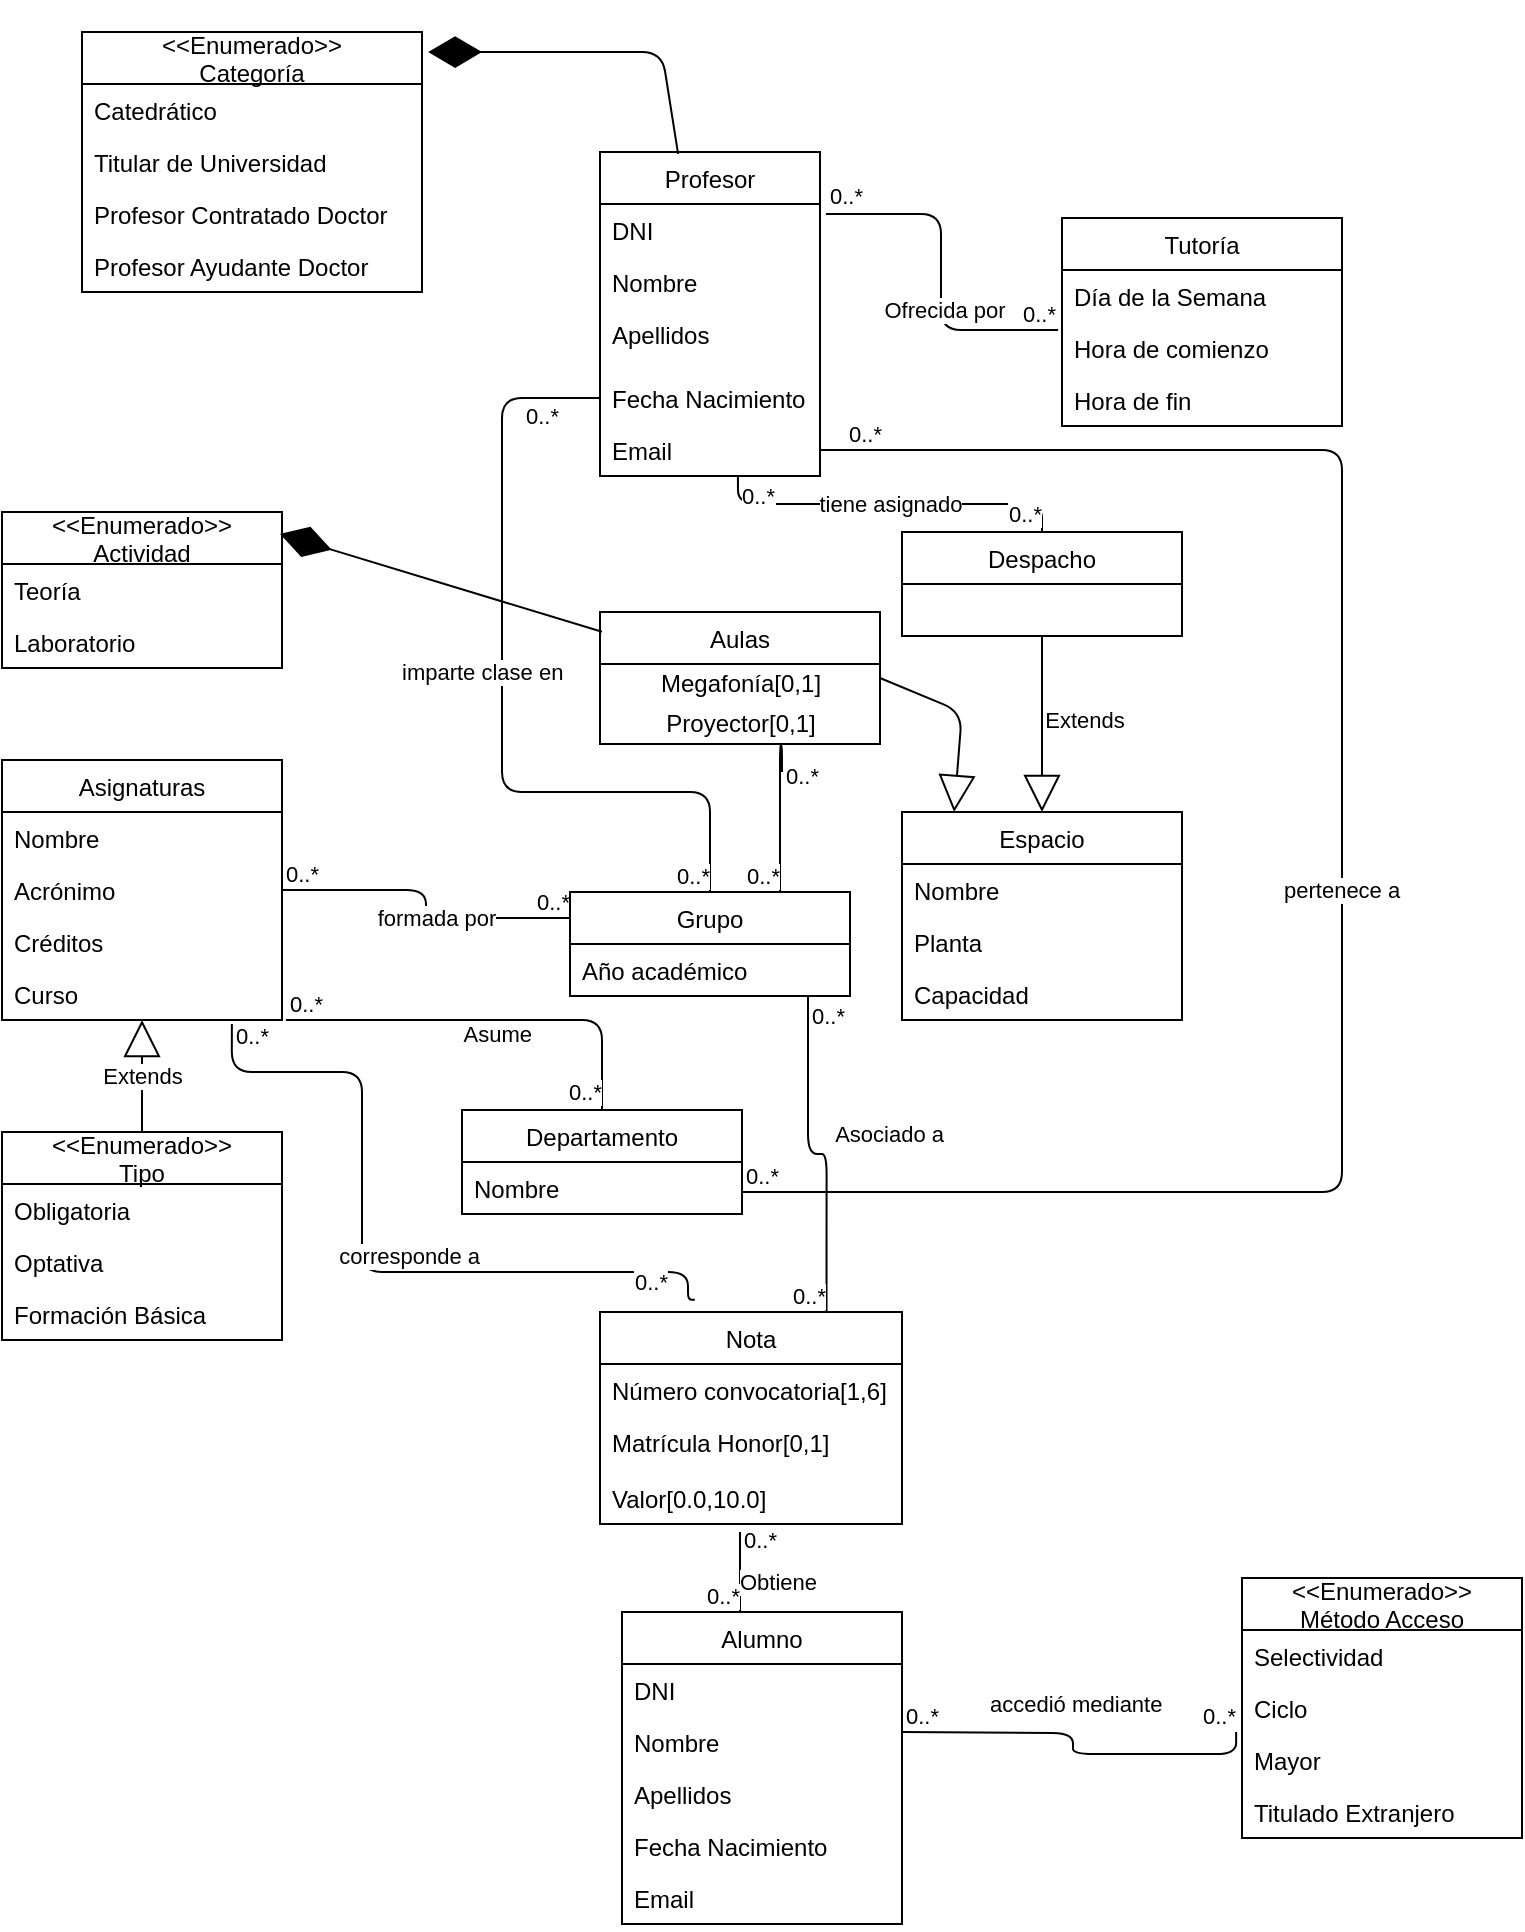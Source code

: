 <mxfile version="13.8.0" type="github">
  <diagram id="QEgc3vgryEYt_oSjoKBz" name="Page-1">
    <mxGraphModel dx="700" dy="784" grid="1" gridSize="10" guides="1" tooltips="1" connect="1" arrows="1" fold="1" page="1" pageScale="1" pageWidth="827" pageHeight="1169" math="0" shadow="0">
      <root>
        <mxCell id="0" />
        <mxCell id="1" parent="0" />
        <mxCell id="kQikg4JIYIptDzOeMj-X-1" value="Profesor" style="swimlane;fontStyle=0;childLayout=stackLayout;horizontal=1;startSize=26;fillColor=none;horizontalStack=0;resizeParent=1;resizeParentMax=0;resizeLast=0;collapsible=1;marginBottom=0;" vertex="1" parent="1">
          <mxGeometry x="359" y="80" width="110" height="162" as="geometry">
            <mxRectangle x="359" y="80" width="80" height="26" as="alternateBounds" />
          </mxGeometry>
        </mxCell>
        <mxCell id="kQikg4JIYIptDzOeMj-X-2" value="DNI" style="text;strokeColor=none;fillColor=none;align=left;verticalAlign=top;spacingLeft=4;spacingRight=4;overflow=hidden;rotatable=0;points=[[0,0.5],[1,0.5]];portConstraint=eastwest;" vertex="1" parent="kQikg4JIYIptDzOeMj-X-1">
          <mxGeometry y="26" width="110" height="26" as="geometry" />
        </mxCell>
        <mxCell id="kQikg4JIYIptDzOeMj-X-3" value="Nombre" style="text;strokeColor=none;fillColor=none;align=left;verticalAlign=top;spacingLeft=4;spacingRight=4;overflow=hidden;rotatable=0;points=[[0,0.5],[1,0.5]];portConstraint=eastwest;" vertex="1" parent="kQikg4JIYIptDzOeMj-X-1">
          <mxGeometry y="52" width="110" height="26" as="geometry" />
        </mxCell>
        <mxCell id="kQikg4JIYIptDzOeMj-X-4" value="Apellidos&#xa;" style="text;strokeColor=none;fillColor=none;align=left;verticalAlign=top;spacingLeft=4;spacingRight=4;overflow=hidden;rotatable=0;points=[[0,0.5],[1,0.5]];portConstraint=eastwest;" vertex="1" parent="kQikg4JIYIptDzOeMj-X-1">
          <mxGeometry y="78" width="110" height="32" as="geometry" />
        </mxCell>
        <mxCell id="kQikg4JIYIptDzOeMj-X-12" value="Fecha Nacimiento" style="text;strokeColor=none;fillColor=none;align=left;verticalAlign=top;spacingLeft=4;spacingRight=4;overflow=hidden;rotatable=0;points=[[0,0.5],[1,0.5]];portConstraint=eastwest;" vertex="1" parent="kQikg4JIYIptDzOeMj-X-1">
          <mxGeometry y="110" width="110" height="26" as="geometry" />
        </mxCell>
        <mxCell id="kQikg4JIYIptDzOeMj-X-13" value="Email&#xa;" style="text;strokeColor=none;fillColor=none;align=left;verticalAlign=top;spacingLeft=4;spacingRight=4;overflow=hidden;rotatable=0;points=[[0,0.5],[1,0.5]];portConstraint=eastwest;" vertex="1" parent="kQikg4JIYIptDzOeMj-X-1">
          <mxGeometry y="136" width="110" height="26" as="geometry" />
        </mxCell>
        <mxCell id="kQikg4JIYIptDzOeMj-X-7" value="Tutoría" style="swimlane;fontStyle=0;childLayout=stackLayout;horizontal=1;startSize=26;fillColor=none;horizontalStack=0;resizeParent=1;resizeParentMax=0;resizeLast=0;collapsible=1;marginBottom=0;" vertex="1" parent="1">
          <mxGeometry x="590" y="113" width="140" height="104" as="geometry">
            <mxRectangle x="590" y="113" width="70" height="26" as="alternateBounds" />
          </mxGeometry>
        </mxCell>
        <mxCell id="kQikg4JIYIptDzOeMj-X-8" value="Día de la Semana" style="text;strokeColor=none;fillColor=none;align=left;verticalAlign=top;spacingLeft=4;spacingRight=4;overflow=hidden;rotatable=0;points=[[0,0.5],[1,0.5]];portConstraint=eastwest;" vertex="1" parent="kQikg4JIYIptDzOeMj-X-7">
          <mxGeometry y="26" width="140" height="26" as="geometry" />
        </mxCell>
        <mxCell id="kQikg4JIYIptDzOeMj-X-9" value="Hora de comienzo" style="text;strokeColor=none;fillColor=none;align=left;verticalAlign=top;spacingLeft=4;spacingRight=4;overflow=hidden;rotatable=0;points=[[0,0.5],[1,0.5]];portConstraint=eastwest;" vertex="1" parent="kQikg4JIYIptDzOeMj-X-7">
          <mxGeometry y="52" width="140" height="26" as="geometry" />
        </mxCell>
        <mxCell id="kQikg4JIYIptDzOeMj-X-10" value="Hora de fin" style="text;strokeColor=none;fillColor=none;align=left;verticalAlign=top;spacingLeft=4;spacingRight=4;overflow=hidden;rotatable=0;points=[[0,0.5],[1,0.5]];portConstraint=eastwest;" vertex="1" parent="kQikg4JIYIptDzOeMj-X-7">
          <mxGeometry y="78" width="140" height="26" as="geometry" />
        </mxCell>
        <mxCell id="kQikg4JIYIptDzOeMj-X-29" value="" style="endArrow=none;html=1;edgeStyle=orthogonalEdgeStyle;exitX=1.027;exitY=0.192;exitDx=0;exitDy=0;exitPerimeter=0;entryX=-0.014;entryY=0.154;entryDx=0;entryDy=0;entryPerimeter=0;" edge="1" parent="1" source="kQikg4JIYIptDzOeMj-X-2" target="kQikg4JIYIptDzOeMj-X-9">
          <mxGeometry relative="1" as="geometry">
            <mxPoint x="370" y="300" as="sourcePoint" />
            <mxPoint x="530" y="300" as="targetPoint" />
          </mxGeometry>
        </mxCell>
        <mxCell id="kQikg4JIYIptDzOeMj-X-30" value="0..*&lt;br&gt;" style="edgeLabel;resizable=0;html=1;align=left;verticalAlign=bottom;" connectable="0" vertex="1" parent="kQikg4JIYIptDzOeMj-X-29">
          <mxGeometry x="-1" relative="1" as="geometry" />
        </mxCell>
        <mxCell id="kQikg4JIYIptDzOeMj-X-31" value="0..*" style="edgeLabel;resizable=0;html=1;align=right;verticalAlign=bottom;" connectable="0" vertex="1" parent="kQikg4JIYIptDzOeMj-X-29">
          <mxGeometry x="1" relative="1" as="geometry" />
        </mxCell>
        <mxCell id="kQikg4JIYIptDzOeMj-X-32" value="Ofrecida por&lt;br&gt;" style="edgeLabel;html=1;align=center;verticalAlign=middle;resizable=0;points=[];" vertex="1" connectable="0" parent="kQikg4JIYIptDzOeMj-X-29">
          <mxGeometry x="0.212" y="1" relative="1" as="geometry">
            <mxPoint as="offset" />
          </mxGeometry>
        </mxCell>
        <mxCell id="kQikg4JIYIptDzOeMj-X-42" value="Extends" style="endArrow=block;endSize=16;endFill=0;html=1;exitX=0.5;exitY=1;exitDx=0;exitDy=0;entryX=0.5;entryY=0;entryDx=0;entryDy=0;" edge="1" parent="1" source="kQikg4JIYIptDzOeMj-X-38" target="kQikg4JIYIptDzOeMj-X-33">
          <mxGeometry x="0.167" y="23" width="160" relative="1" as="geometry">
            <mxPoint x="340" y="280" as="sourcePoint" />
            <mxPoint x="429" y="430" as="targetPoint" />
            <Array as="points">
              <mxPoint x="580" y="360" />
            </Array>
            <mxPoint x="-2" y="-10" as="offset" />
          </mxGeometry>
        </mxCell>
        <mxCell id="kQikg4JIYIptDzOeMj-X-59" value="&lt;span style=&quot;font-family: &amp;#34;helvetica&amp;#34; ; text-align: left&quot;&gt;tiene asignado&lt;br&gt;&lt;/span&gt;" style="endArrow=none;html=1;edgeStyle=orthogonalEdgeStyle;entryX=0.5;entryY=0;entryDx=0;entryDy=0;exitX=0.627;exitY=1;exitDx=0;exitDy=0;exitPerimeter=0;" edge="1" parent="1" source="kQikg4JIYIptDzOeMj-X-13" target="kQikg4JIYIptDzOeMj-X-38">
          <mxGeometry relative="1" as="geometry">
            <mxPoint x="340" y="280" as="sourcePoint" />
            <mxPoint x="500" y="280" as="targetPoint" />
          </mxGeometry>
        </mxCell>
        <mxCell id="kQikg4JIYIptDzOeMj-X-60" value="0..*" style="edgeLabel;resizable=0;html=1;align=left;verticalAlign=bottom;" connectable="0" vertex="1" parent="kQikg4JIYIptDzOeMj-X-59">
          <mxGeometry x="-1" relative="1" as="geometry">
            <mxPoint y="18" as="offset" />
          </mxGeometry>
        </mxCell>
        <mxCell id="kQikg4JIYIptDzOeMj-X-61" value="0..*" style="edgeLabel;resizable=0;html=1;align=right;verticalAlign=bottom;" connectable="0" vertex="1" parent="kQikg4JIYIptDzOeMj-X-59">
          <mxGeometry x="1" relative="1" as="geometry" />
        </mxCell>
        <mxCell id="kQikg4JIYIptDzOeMj-X-93" value="Extends" style="endArrow=block;endSize=16;endFill=0;html=1;entryX=0.5;entryY=1;entryDx=0;entryDy=0;entryPerimeter=0;exitX=0.5;exitY=0;exitDx=0;exitDy=0;" edge="1" parent="1" source="kQikg4JIYIptDzOeMj-X-83" target="kQikg4JIYIptDzOeMj-X-80">
          <mxGeometry width="160" relative="1" as="geometry">
            <mxPoint x="129.5" y="564" as="sourcePoint" />
            <mxPoint x="129.5" y="514" as="targetPoint" />
          </mxGeometry>
        </mxCell>
        <mxCell id="kQikg4JIYIptDzOeMj-X-99" value="" style="endArrow=block;endSize=16;endFill=0;html=1;exitX=1;exitY=0.5;exitDx=0;exitDy=0;entryX=0.186;entryY=0;entryDx=0;entryDy=0;entryPerimeter=0;" edge="1" parent="1" source="kQikg4JIYIptDzOeMj-X-51" target="kQikg4JIYIptDzOeMj-X-33">
          <mxGeometry x="0.212" y="-31" width="160" relative="1" as="geometry">
            <mxPoint x="240" y="400" as="sourcePoint" />
            <mxPoint x="290" y="400.5" as="targetPoint" />
            <Array as="points">
              <mxPoint x="540" y="360" />
            </Array>
            <mxPoint as="offset" />
          </mxGeometry>
        </mxCell>
        <mxCell id="kQikg4JIYIptDzOeMj-X-65" value="&lt;&lt;Enumerado&gt;&gt;&#xa;Actividad" style="swimlane;fontStyle=0;childLayout=stackLayout;horizontal=1;startSize=26;fillColor=none;horizontalStack=0;resizeParent=1;resizeParentMax=0;resizeLast=0;collapsible=1;marginBottom=0;" vertex="1" parent="1">
          <mxGeometry x="60" y="260" width="140" height="78" as="geometry" />
        </mxCell>
        <mxCell id="kQikg4JIYIptDzOeMj-X-66" value="Teoría" style="text;strokeColor=none;fillColor=none;align=left;verticalAlign=top;spacingLeft=4;spacingRight=4;overflow=hidden;rotatable=0;points=[[0,0.5],[1,0.5]];portConstraint=eastwest;" vertex="1" parent="kQikg4JIYIptDzOeMj-X-65">
          <mxGeometry y="26" width="140" height="26" as="geometry" />
        </mxCell>
        <mxCell id="kQikg4JIYIptDzOeMj-X-67" value="Laboratorio" style="text;strokeColor=none;fillColor=none;align=left;verticalAlign=top;spacingLeft=4;spacingRight=4;overflow=hidden;rotatable=0;points=[[0,0.5],[1,0.5]];portConstraint=eastwest;" vertex="1" parent="kQikg4JIYIptDzOeMj-X-65">
          <mxGeometry y="52" width="140" height="26" as="geometry" />
        </mxCell>
        <mxCell id="kQikg4JIYIptDzOeMj-X-100" value="" style="endArrow=diamondThin;endFill=1;endSize=24;html=1;entryX=0.993;entryY=0.141;entryDx=0;entryDy=0;entryPerimeter=0;exitX=0.007;exitY=0.15;exitDx=0;exitDy=0;exitPerimeter=0;" edge="1" parent="1" source="kQikg4JIYIptDzOeMj-X-51" target="kQikg4JIYIptDzOeMj-X-65">
          <mxGeometry width="160" relative="1" as="geometry">
            <mxPoint x="260.5" y="310" as="sourcePoint" />
            <mxPoint x="200" y="310" as="targetPoint" />
          </mxGeometry>
        </mxCell>
        <mxCell id="kQikg4JIYIptDzOeMj-X-38" value="Despacho" style="swimlane;fontStyle=0;childLayout=stackLayout;horizontal=1;startSize=26;fillColor=none;horizontalStack=0;resizeParent=1;resizeParentMax=0;resizeLast=0;collapsible=1;marginBottom=0;" vertex="1" parent="1">
          <mxGeometry x="510" y="270" width="140" height="52" as="geometry" />
        </mxCell>
        <mxCell id="kQikg4JIYIptDzOeMj-X-33" value="Espacio" style="swimlane;fontStyle=0;childLayout=stackLayout;horizontal=1;startSize=26;fillColor=none;horizontalStack=0;resizeParent=1;resizeParentMax=0;resizeLast=0;collapsible=1;marginBottom=0;" vertex="1" parent="1">
          <mxGeometry x="510" y="410" width="140" height="104" as="geometry">
            <mxRectangle x="359" y="440" width="80" height="26" as="alternateBounds" />
          </mxGeometry>
        </mxCell>
        <mxCell id="kQikg4JIYIptDzOeMj-X-35" value="Nombre" style="text;strokeColor=none;fillColor=none;align=left;verticalAlign=top;spacingLeft=4;spacingRight=4;overflow=hidden;rotatable=0;points=[[0,0.5],[1,0.5]];portConstraint=eastwest;" vertex="1" parent="kQikg4JIYIptDzOeMj-X-33">
          <mxGeometry y="26" width="140" height="26" as="geometry" />
        </mxCell>
        <mxCell id="kQikg4JIYIptDzOeMj-X-34" value="Planta" style="text;strokeColor=none;fillColor=none;align=left;verticalAlign=top;spacingLeft=4;spacingRight=4;overflow=hidden;rotatable=0;points=[[0,0.5],[1,0.5]];portConstraint=eastwest;" vertex="1" parent="kQikg4JIYIptDzOeMj-X-33">
          <mxGeometry y="52" width="140" height="26" as="geometry" />
        </mxCell>
        <mxCell id="kQikg4JIYIptDzOeMj-X-36" value="Capacidad&#xa;" style="text;strokeColor=none;fillColor=none;align=left;verticalAlign=top;spacingLeft=4;spacingRight=4;overflow=hidden;rotatable=0;points=[[0,0.5],[1,0.5]];portConstraint=eastwest;" vertex="1" parent="kQikg4JIYIptDzOeMj-X-33">
          <mxGeometry y="78" width="140" height="26" as="geometry" />
        </mxCell>
        <mxCell id="kQikg4JIYIptDzOeMj-X-51" value="Aulas" style="swimlane;fontStyle=0;childLayout=stackLayout;horizontal=1;startSize=26;fillColor=none;horizontalStack=0;resizeParent=1;resizeParentMax=0;resizeLast=0;collapsible=1;marginBottom=0;" vertex="1" parent="1">
          <mxGeometry x="359" y="310" width="140" height="66" as="geometry" />
        </mxCell>
        <mxCell id="kQikg4JIYIptDzOeMj-X-103" value="Megafonía[0,1]" style="text;html=1;align=center;verticalAlign=middle;resizable=0;points=[];autosize=1;" vertex="1" parent="kQikg4JIYIptDzOeMj-X-51">
          <mxGeometry y="26" width="140" height="20" as="geometry" />
        </mxCell>
        <mxCell id="kQikg4JIYIptDzOeMj-X-104" value="Proyector[0,1]" style="text;html=1;align=center;verticalAlign=middle;resizable=0;points=[];autosize=1;" vertex="1" parent="kQikg4JIYIptDzOeMj-X-51">
          <mxGeometry y="46" width="140" height="20" as="geometry" />
        </mxCell>
        <mxCell id="kQikg4JIYIptDzOeMj-X-76" value="Asignaturas" style="swimlane;fontStyle=0;childLayout=stackLayout;horizontal=1;startSize=26;fillColor=none;horizontalStack=0;resizeParent=1;resizeParentMax=0;resizeLast=0;collapsible=1;marginBottom=0;" vertex="1" parent="1">
          <mxGeometry x="60" y="384" width="140" height="130" as="geometry" />
        </mxCell>
        <mxCell id="kQikg4JIYIptDzOeMj-X-77" value="Nombre&#xa;" style="text;strokeColor=none;fillColor=none;align=left;verticalAlign=top;spacingLeft=4;spacingRight=4;overflow=hidden;rotatable=0;points=[[0,0.5],[1,0.5]];portConstraint=eastwest;" vertex="1" parent="kQikg4JIYIptDzOeMj-X-76">
          <mxGeometry y="26" width="140" height="26" as="geometry" />
        </mxCell>
        <mxCell id="kQikg4JIYIptDzOeMj-X-78" value="Acrónimo" style="text;strokeColor=none;fillColor=none;align=left;verticalAlign=top;spacingLeft=4;spacingRight=4;overflow=hidden;rotatable=0;points=[[0,0.5],[1,0.5]];portConstraint=eastwest;" vertex="1" parent="kQikg4JIYIptDzOeMj-X-76">
          <mxGeometry y="52" width="140" height="26" as="geometry" />
        </mxCell>
        <mxCell id="kQikg4JIYIptDzOeMj-X-79" value="Créditos" style="text;strokeColor=none;fillColor=none;align=left;verticalAlign=top;spacingLeft=4;spacingRight=4;overflow=hidden;rotatable=0;points=[[0,0.5],[1,0.5]];portConstraint=eastwest;" vertex="1" parent="kQikg4JIYIptDzOeMj-X-76">
          <mxGeometry y="78" width="140" height="26" as="geometry" />
        </mxCell>
        <mxCell id="kQikg4JIYIptDzOeMj-X-80" value="Curso" style="text;strokeColor=none;fillColor=none;align=left;verticalAlign=top;spacingLeft=4;spacingRight=4;overflow=hidden;rotatable=0;points=[[0,0.5],[1,0.5]];portConstraint=eastwest;" vertex="1" parent="kQikg4JIYIptDzOeMj-X-76">
          <mxGeometry y="104" width="140" height="26" as="geometry" />
        </mxCell>
        <mxCell id="kQikg4JIYIptDzOeMj-X-83" value="&lt;&lt;Enumerado&gt;&gt;&#xa;Tipo" style="swimlane;fontStyle=0;childLayout=stackLayout;horizontal=1;startSize=26;fillColor=none;horizontalStack=0;resizeParent=1;resizeParentMax=0;resizeLast=0;collapsible=1;marginBottom=0;" vertex="1" parent="1">
          <mxGeometry x="60" y="570" width="140" height="104" as="geometry" />
        </mxCell>
        <mxCell id="kQikg4JIYIptDzOeMj-X-84" value="Obligatoria" style="text;strokeColor=none;fillColor=none;align=left;verticalAlign=top;spacingLeft=4;spacingRight=4;overflow=hidden;rotatable=0;points=[[0,0.5],[1,0.5]];portConstraint=eastwest;" vertex="1" parent="kQikg4JIYIptDzOeMj-X-83">
          <mxGeometry y="26" width="140" height="26" as="geometry" />
        </mxCell>
        <mxCell id="kQikg4JIYIptDzOeMj-X-85" value="Optativa" style="text;strokeColor=none;fillColor=none;align=left;verticalAlign=top;spacingLeft=4;spacingRight=4;overflow=hidden;rotatable=0;points=[[0,0.5],[1,0.5]];portConstraint=eastwest;" vertex="1" parent="kQikg4JIYIptDzOeMj-X-83">
          <mxGeometry y="52" width="140" height="26" as="geometry" />
        </mxCell>
        <mxCell id="kQikg4JIYIptDzOeMj-X-86" value="Formación Básica&#xa;" style="text;strokeColor=none;fillColor=none;align=left;verticalAlign=top;spacingLeft=4;spacingRight=4;overflow=hidden;rotatable=0;points=[[0,0.5],[1,0.5]];portConstraint=eastwest;" vertex="1" parent="kQikg4JIYIptDzOeMj-X-83">
          <mxGeometry y="78" width="140" height="26" as="geometry" />
        </mxCell>
        <mxCell id="kQikg4JIYIptDzOeMj-X-106" value="&lt;div style=&quot;text-align: left&quot;&gt;&lt;span style=&quot;font-family: &amp;#34;helvetica&amp;#34;&quot;&gt;formada por&lt;/span&gt;&lt;br&gt;&lt;/div&gt;" style="endArrow=none;html=1;edgeStyle=orthogonalEdgeStyle;entryX=0;entryY=0.25;entryDx=0;entryDy=0;exitX=1;exitY=0.5;exitDx=0;exitDy=0;" edge="1" parent="1" source="kQikg4JIYIptDzOeMj-X-78" target="kQikg4JIYIptDzOeMj-X-94">
          <mxGeometry x="0.143" relative="1" as="geometry">
            <mxPoint x="200" y="462" as="sourcePoint" />
            <mxPoint x="340" y="461.5" as="targetPoint" />
            <Array as="points" />
            <mxPoint as="offset" />
          </mxGeometry>
        </mxCell>
        <mxCell id="kQikg4JIYIptDzOeMj-X-107" value="0..*" style="edgeLabel;resizable=0;html=1;align=left;verticalAlign=bottom;" connectable="0" vertex="1" parent="kQikg4JIYIptDzOeMj-X-106">
          <mxGeometry x="-1" relative="1" as="geometry" />
        </mxCell>
        <mxCell id="kQikg4JIYIptDzOeMj-X-108" value="0..*" style="edgeLabel;resizable=0;html=1;align=right;verticalAlign=bottom;" connectable="0" vertex="1" parent="kQikg4JIYIptDzOeMj-X-106">
          <mxGeometry x="1" relative="1" as="geometry" />
        </mxCell>
        <mxCell id="kQikg4JIYIptDzOeMj-X-110" value="" style="endArrow=none;html=1;edgeStyle=orthogonalEdgeStyle;exitX=0;exitY=0.5;exitDx=0;exitDy=0;entryX=0.5;entryY=0;entryDx=0;entryDy=0;" edge="1" parent="1" source="kQikg4JIYIptDzOeMj-X-12" target="kQikg4JIYIptDzOeMj-X-94">
          <mxGeometry relative="1" as="geometry">
            <mxPoint x="310" y="230" as="sourcePoint" />
            <mxPoint x="430" y="400" as="targetPoint" />
            <Array as="points">
              <mxPoint x="310" y="203" />
              <mxPoint x="310" y="400" />
              <mxPoint x="414" y="400" />
            </Array>
          </mxGeometry>
        </mxCell>
        <mxCell id="kQikg4JIYIptDzOeMj-X-111" value="0..*" style="edgeLabel;resizable=0;html=1;align=left;verticalAlign=bottom;" connectable="0" vertex="1" parent="kQikg4JIYIptDzOeMj-X-110">
          <mxGeometry x="-1" relative="1" as="geometry">
            <mxPoint x="-39" y="17" as="offset" />
          </mxGeometry>
        </mxCell>
        <mxCell id="kQikg4JIYIptDzOeMj-X-112" value="0..*" style="edgeLabel;resizable=0;html=1;align=right;verticalAlign=bottom;" connectable="0" vertex="1" parent="kQikg4JIYIptDzOeMj-X-110">
          <mxGeometry x="1" relative="1" as="geometry" />
        </mxCell>
        <mxCell id="kQikg4JIYIptDzOeMj-X-114" value="imparte clase en" style="edgeLabel;resizable=0;html=1;align=left;verticalAlign=bottom;" connectable="0" vertex="1" parent="1">
          <mxGeometry x="290" y="343" as="geometry">
            <mxPoint x="-32" y="5" as="offset" />
          </mxGeometry>
        </mxCell>
        <mxCell id="kQikg4JIYIptDzOeMj-X-19" value="&lt;&lt;Enumerado&gt;&gt;&#xa;Categoría" style="swimlane;fontStyle=0;childLayout=stackLayout;horizontal=1;startSize=26;fillColor=none;horizontalStack=0;resizeParent=1;resizeParentMax=0;resizeLast=0;collapsible=1;marginBottom=0;" vertex="1" parent="1">
          <mxGeometry x="100" y="20" width="170" height="130" as="geometry" />
        </mxCell>
        <mxCell id="kQikg4JIYIptDzOeMj-X-20" value="Catedrático" style="text;strokeColor=none;fillColor=none;align=left;verticalAlign=top;spacingLeft=4;spacingRight=4;overflow=hidden;rotatable=0;points=[[0,0.5],[1,0.5]];portConstraint=eastwest;" vertex="1" parent="kQikg4JIYIptDzOeMj-X-19">
          <mxGeometry y="26" width="170" height="26" as="geometry" />
        </mxCell>
        <mxCell id="kQikg4JIYIptDzOeMj-X-21" value="Titular de Universidad&#xa;" style="text;strokeColor=none;fillColor=none;align=left;verticalAlign=top;spacingLeft=4;spacingRight=4;overflow=hidden;rotatable=0;points=[[0,0.5],[1,0.5]];portConstraint=eastwest;" vertex="1" parent="kQikg4JIYIptDzOeMj-X-19">
          <mxGeometry y="52" width="170" height="26" as="geometry" />
        </mxCell>
        <mxCell id="kQikg4JIYIptDzOeMj-X-22" value="Profesor Contratado Doctor" style="text;strokeColor=none;fillColor=none;align=left;verticalAlign=top;spacingLeft=4;spacingRight=4;overflow=hidden;rotatable=0;points=[[0,0.5],[1,0.5]];portConstraint=eastwest;" vertex="1" parent="kQikg4JIYIptDzOeMj-X-19">
          <mxGeometry y="78" width="170" height="26" as="geometry" />
        </mxCell>
        <mxCell id="kQikg4JIYIptDzOeMj-X-23" value="Profesor Ayudante Doctor" style="text;strokeColor=none;fillColor=none;align=left;verticalAlign=top;spacingLeft=4;spacingRight=4;overflow=hidden;rotatable=0;points=[[0,0.5],[1,0.5]];portConstraint=eastwest;" vertex="1" parent="kQikg4JIYIptDzOeMj-X-19">
          <mxGeometry y="104" width="170" height="26" as="geometry" />
        </mxCell>
        <mxCell id="kQikg4JIYIptDzOeMj-X-115" value="" style="endArrow=diamondThin;endFill=1;endSize=24;html=1;entryX=1.018;entryY=0.077;entryDx=0;entryDy=0;entryPerimeter=0;exitX=0.355;exitY=0.006;exitDx=0;exitDy=0;exitPerimeter=0;" edge="1" parent="1" source="kQikg4JIYIptDzOeMj-X-1" target="kQikg4JIYIptDzOeMj-X-19">
          <mxGeometry width="160" relative="1" as="geometry">
            <mxPoint x="460" y="30" as="sourcePoint" />
            <mxPoint x="650" y="30" as="targetPoint" />
            <Array as="points">
              <mxPoint x="390" y="30" />
            </Array>
          </mxGeometry>
        </mxCell>
        <mxCell id="kQikg4JIYIptDzOeMj-X-116" value="" style="endArrow=none;html=1;edgeStyle=orthogonalEdgeStyle;entryX=0.75;entryY=0;entryDx=0;entryDy=0;" edge="1" parent="1" target="kQikg4JIYIptDzOeMj-X-94">
          <mxGeometry relative="1" as="geometry">
            <mxPoint x="450" y="390" as="sourcePoint" />
            <mxPoint x="450" y="436" as="targetPoint" />
            <Array as="points">
              <mxPoint x="450" y="376" />
            </Array>
          </mxGeometry>
        </mxCell>
        <mxCell id="kQikg4JIYIptDzOeMj-X-117" value="0..*" style="edgeLabel;resizable=0;html=1;align=left;verticalAlign=bottom;" connectable="0" vertex="1" parent="kQikg4JIYIptDzOeMj-X-116">
          <mxGeometry x="-1" relative="1" as="geometry">
            <mxPoint y="10" as="offset" />
          </mxGeometry>
        </mxCell>
        <mxCell id="kQikg4JIYIptDzOeMj-X-118" value="0..*" style="edgeLabel;resizable=0;html=1;align=right;verticalAlign=bottom;" connectable="0" vertex="1" parent="kQikg4JIYIptDzOeMj-X-116">
          <mxGeometry x="1" relative="1" as="geometry" />
        </mxCell>
        <mxCell id="kQikg4JIYIptDzOeMj-X-94" value="Grupo" style="swimlane;fontStyle=0;childLayout=stackLayout;horizontal=1;startSize=26;fillColor=none;horizontalStack=0;resizeParent=1;resizeParentMax=0;resizeLast=0;collapsible=1;marginBottom=0;" vertex="1" parent="1">
          <mxGeometry x="344" y="450" width="140" height="52" as="geometry" />
        </mxCell>
        <mxCell id="kQikg4JIYIptDzOeMj-X-95" value="Año académico" style="text;strokeColor=none;fillColor=none;align=left;verticalAlign=top;spacingLeft=4;spacingRight=4;overflow=hidden;rotatable=0;points=[[0,0.5],[1,0.5]];portConstraint=eastwest;" vertex="1" parent="kQikg4JIYIptDzOeMj-X-94">
          <mxGeometry y="26" width="140" height="26" as="geometry" />
        </mxCell>
        <mxCell id="kQikg4JIYIptDzOeMj-X-119" value="Departamento" style="swimlane;fontStyle=0;childLayout=stackLayout;horizontal=1;startSize=26;fillColor=none;horizontalStack=0;resizeParent=1;resizeParentMax=0;resizeLast=0;collapsible=1;marginBottom=0;" vertex="1" parent="1">
          <mxGeometry x="290" y="559" width="140" height="52" as="geometry" />
        </mxCell>
        <mxCell id="kQikg4JIYIptDzOeMj-X-120" value="Nombre" style="text;strokeColor=none;fillColor=none;align=left;verticalAlign=top;spacingLeft=4;spacingRight=4;overflow=hidden;rotatable=0;points=[[0,0.5],[1,0.5]];portConstraint=eastwest;" vertex="1" parent="kQikg4JIYIptDzOeMj-X-119">
          <mxGeometry y="26" width="140" height="26" as="geometry" />
        </mxCell>
        <mxCell id="kQikg4JIYIptDzOeMj-X-123" value="" style="endArrow=none;html=1;edgeStyle=orthogonalEdgeStyle;entryX=0.5;entryY=0;entryDx=0;entryDy=0;exitX=1.014;exitY=1;exitDx=0;exitDy=0;exitPerimeter=0;" edge="1" parent="1" source="kQikg4JIYIptDzOeMj-X-80" target="kQikg4JIYIptDzOeMj-X-119">
          <mxGeometry relative="1" as="geometry">
            <mxPoint x="220" y="530" as="sourcePoint" />
            <mxPoint x="380" y="530" as="targetPoint" />
            <Array as="points">
              <mxPoint x="360" y="514" />
            </Array>
          </mxGeometry>
        </mxCell>
        <mxCell id="kQikg4JIYIptDzOeMj-X-124" value="0..*" style="edgeLabel;resizable=0;html=1;align=left;verticalAlign=bottom;" connectable="0" vertex="1" parent="kQikg4JIYIptDzOeMj-X-123">
          <mxGeometry x="-1" relative="1" as="geometry" />
        </mxCell>
        <mxCell id="kQikg4JIYIptDzOeMj-X-125" value="0..*" style="edgeLabel;resizable=0;html=1;align=right;verticalAlign=bottom;" connectable="0" vertex="1" parent="kQikg4JIYIptDzOeMj-X-123">
          <mxGeometry x="1" relative="1" as="geometry" />
        </mxCell>
        <mxCell id="kQikg4JIYIptDzOeMj-X-126" value="Asume" style="edgeLabel;resizable=0;html=1;align=right;verticalAlign=bottom;" connectable="0" vertex="1" parent="1">
          <mxGeometry x="290" y="540.0" as="geometry">
            <mxPoint x="35" y="-11" as="offset" />
          </mxGeometry>
        </mxCell>
        <mxCell id="kQikg4JIYIptDzOeMj-X-127" value="" style="endArrow=none;html=1;edgeStyle=orthogonalEdgeStyle;exitX=1;exitY=0.577;exitDx=0;exitDy=0;exitPerimeter=0;entryX=1;entryY=0.5;entryDx=0;entryDy=0;" edge="1" parent="1" source="kQikg4JIYIptDzOeMj-X-120" target="kQikg4JIYIptDzOeMj-X-13">
          <mxGeometry relative="1" as="geometry">
            <mxPoint x="440" y="600" as="sourcePoint" />
            <mxPoint x="730" y="240" as="targetPoint" />
            <Array as="points">
              <mxPoint x="730" y="600" />
              <mxPoint x="730" y="229" />
            </Array>
          </mxGeometry>
        </mxCell>
        <mxCell id="kQikg4JIYIptDzOeMj-X-128" value="0..*" style="edgeLabel;resizable=0;html=1;align=left;verticalAlign=bottom;" connectable="0" vertex="1" parent="kQikg4JIYIptDzOeMj-X-127">
          <mxGeometry x="-1" relative="1" as="geometry" />
        </mxCell>
        <mxCell id="kQikg4JIYIptDzOeMj-X-129" value="0..*" style="edgeLabel;resizable=0;html=1;align=right;verticalAlign=bottom;" connectable="0" vertex="1" parent="kQikg4JIYIptDzOeMj-X-127">
          <mxGeometry x="1" relative="1" as="geometry">
            <mxPoint x="31" as="offset" />
          </mxGeometry>
        </mxCell>
        <mxCell id="kQikg4JIYIptDzOeMj-X-131" value="pertenece a" style="edgeLabel;resizable=0;html=1;align=left;verticalAlign=bottom;" connectable="0" vertex="1" parent="1">
          <mxGeometry x="440" y="610.002" as="geometry">
            <mxPoint x="259" y="-153" as="offset" />
          </mxGeometry>
        </mxCell>
        <mxCell id="kQikg4JIYIptDzOeMj-X-147" value="accedió mediante" style="edgeLabel;resizable=0;html=1;align=left;verticalAlign=bottom;" connectable="0" vertex="1" parent="1">
          <mxGeometry x="220" y="800.002" as="geometry">
            <mxPoint x="332" y="64" as="offset" />
          </mxGeometry>
        </mxCell>
        <mxCell id="kQikg4JIYIptDzOeMj-X-139" value="&lt;&lt;Enumerado&gt;&gt;&#xa;Método Acceso" style="swimlane;fontStyle=0;childLayout=stackLayout;horizontal=1;startSize=26;fillColor=none;horizontalStack=0;resizeParent=1;resizeParentMax=0;resizeLast=0;collapsible=1;marginBottom=0;" vertex="1" parent="1">
          <mxGeometry x="680" y="793" width="140" height="130" as="geometry" />
        </mxCell>
        <mxCell id="kQikg4JIYIptDzOeMj-X-140" value="Selectividad" style="text;strokeColor=none;fillColor=none;align=left;verticalAlign=top;spacingLeft=4;spacingRight=4;overflow=hidden;rotatable=0;points=[[0,0.5],[1,0.5]];portConstraint=eastwest;" vertex="1" parent="kQikg4JIYIptDzOeMj-X-139">
          <mxGeometry y="26" width="140" height="26" as="geometry" />
        </mxCell>
        <mxCell id="kQikg4JIYIptDzOeMj-X-141" value="Ciclo" style="text;strokeColor=none;fillColor=none;align=left;verticalAlign=top;spacingLeft=4;spacingRight=4;overflow=hidden;rotatable=0;points=[[0,0.5],[1,0.5]];portConstraint=eastwest;" vertex="1" parent="kQikg4JIYIptDzOeMj-X-139">
          <mxGeometry y="52" width="140" height="26" as="geometry" />
        </mxCell>
        <mxCell id="kQikg4JIYIptDzOeMj-X-142" value="Mayor" style="text;strokeColor=none;fillColor=none;align=left;verticalAlign=top;spacingLeft=4;spacingRight=4;overflow=hidden;rotatable=0;points=[[0,0.5],[1,0.5]];portConstraint=eastwest;" vertex="1" parent="kQikg4JIYIptDzOeMj-X-139">
          <mxGeometry y="78" width="140" height="26" as="geometry" />
        </mxCell>
        <mxCell id="kQikg4JIYIptDzOeMj-X-143" value="Titulado Extranjero" style="text;strokeColor=none;fillColor=none;align=left;verticalAlign=top;spacingLeft=4;spacingRight=4;overflow=hidden;rotatable=0;points=[[0,0.5],[1,0.5]];portConstraint=eastwest;" vertex="1" parent="kQikg4JIYIptDzOeMj-X-139">
          <mxGeometry y="104" width="140" height="26" as="geometry" />
        </mxCell>
        <mxCell id="kQikg4JIYIptDzOeMj-X-155" value="Nota" style="swimlane;fontStyle=0;childLayout=stackLayout;horizontal=1;startSize=26;fillColor=none;horizontalStack=0;resizeParent=1;resizeParentMax=0;resizeLast=0;collapsible=1;marginBottom=0;" vertex="1" parent="1">
          <mxGeometry x="359" y="660" width="151" height="106" as="geometry" />
        </mxCell>
        <mxCell id="kQikg4JIYIptDzOeMj-X-156" value="Número convocatoria[1,6]" style="text;strokeColor=none;fillColor=none;align=left;verticalAlign=top;spacingLeft=4;spacingRight=4;overflow=hidden;rotatable=0;points=[[0,0.5],[1,0.5]];portConstraint=eastwest;" vertex="1" parent="kQikg4JIYIptDzOeMj-X-155">
          <mxGeometry y="26" width="151" height="26" as="geometry" />
        </mxCell>
        <mxCell id="kQikg4JIYIptDzOeMj-X-169" value="Matrícula Honor[0,1]" style="text;strokeColor=none;fillColor=none;align=left;verticalAlign=top;spacingLeft=4;spacingRight=4;overflow=hidden;rotatable=0;points=[[0,0.5],[1,0.5]];portConstraint=eastwest;" vertex="1" parent="kQikg4JIYIptDzOeMj-X-155">
          <mxGeometry y="52" width="151" height="28" as="geometry" />
        </mxCell>
        <mxCell id="kQikg4JIYIptDzOeMj-X-171" value="Valor[0.0,10.0]" style="text;strokeColor=none;fillColor=none;align=left;verticalAlign=top;spacingLeft=4;spacingRight=4;overflow=hidden;rotatable=0;points=[[0,0.5],[1,0.5]];portConstraint=eastwest;" vertex="1" parent="kQikg4JIYIptDzOeMj-X-155">
          <mxGeometry y="80" width="151" height="26" as="geometry" />
        </mxCell>
        <mxCell id="kQikg4JIYIptDzOeMj-X-162" value="" style="endArrow=none;html=1;edgeStyle=orthogonalEdgeStyle;entryX=0.314;entryY=-0.058;entryDx=0;entryDy=0;entryPerimeter=0;exitX=0.821;exitY=1.077;exitDx=0;exitDy=0;exitPerimeter=0;" edge="1" parent="1" source="kQikg4JIYIptDzOeMj-X-80" target="kQikg4JIYIptDzOeMj-X-155">
          <mxGeometry relative="1" as="geometry">
            <mxPoint x="180" y="540" as="sourcePoint" />
            <mxPoint x="400" y="640" as="targetPoint" />
            <Array as="points">
              <mxPoint x="175" y="540" />
              <mxPoint x="240" y="540" />
              <mxPoint x="240" y="640" />
              <mxPoint x="403" y="640" />
            </Array>
          </mxGeometry>
        </mxCell>
        <mxCell id="kQikg4JIYIptDzOeMj-X-163" value="0..*" style="edgeLabel;resizable=0;html=1;align=left;verticalAlign=bottom;" connectable="0" vertex="1" parent="kQikg4JIYIptDzOeMj-X-162">
          <mxGeometry x="-1" relative="1" as="geometry">
            <mxPoint y="14" as="offset" />
          </mxGeometry>
        </mxCell>
        <mxCell id="kQikg4JIYIptDzOeMj-X-164" value="0..*" style="edgeLabel;resizable=0;html=1;align=right;verticalAlign=bottom;" connectable="0" vertex="1" parent="kQikg4JIYIptDzOeMj-X-162">
          <mxGeometry x="1" relative="1" as="geometry">
            <mxPoint x="-12.96" as="offset" />
          </mxGeometry>
        </mxCell>
        <mxCell id="kQikg4JIYIptDzOeMj-X-165" value="corresponde a" style="edgeLabel;resizable=0;html=1;align=right;verticalAlign=bottom;" connectable="0" vertex="1" parent="1">
          <mxGeometry x="400.0" y="666.902" as="geometry">
            <mxPoint x="-101" y="-26" as="offset" />
          </mxGeometry>
        </mxCell>
        <mxCell id="kQikg4JIYIptDzOeMj-X-166" value="" style="endArrow=none;html=1;edgeStyle=orthogonalEdgeStyle;entryX=0.75;entryY=0;entryDx=0;entryDy=0;exitX=0.85;exitY=1;exitDx=0;exitDy=0;exitPerimeter=0;" edge="1" parent="1" source="kQikg4JIYIptDzOeMj-X-95" target="kQikg4JIYIptDzOeMj-X-155">
          <mxGeometry relative="1" as="geometry">
            <mxPoint x="464" y="535" as="sourcePoint" />
            <mxPoint x="468" y="634.5" as="targetPoint" />
          </mxGeometry>
        </mxCell>
        <mxCell id="kQikg4JIYIptDzOeMj-X-167" value="0..*" style="edgeLabel;resizable=0;html=1;align=left;verticalAlign=bottom;" connectable="0" vertex="1" parent="kQikg4JIYIptDzOeMj-X-166">
          <mxGeometry x="-1" relative="1" as="geometry">
            <mxPoint y="18" as="offset" />
          </mxGeometry>
        </mxCell>
        <mxCell id="kQikg4JIYIptDzOeMj-X-168" value="0..*" style="edgeLabel;resizable=0;html=1;align=right;verticalAlign=bottom;" connectable="0" vertex="1" parent="kQikg4JIYIptDzOeMj-X-166">
          <mxGeometry x="1" relative="1" as="geometry" />
        </mxCell>
        <mxCell id="kQikg4JIYIptDzOeMj-X-132" value="Alumno" style="swimlane;fontStyle=0;childLayout=stackLayout;horizontal=1;startSize=26;fillColor=none;horizontalStack=0;resizeParent=1;resizeParentMax=0;resizeLast=0;collapsible=1;marginBottom=0;" vertex="1" parent="1">
          <mxGeometry x="370" y="810" width="140" height="156" as="geometry" />
        </mxCell>
        <mxCell id="kQikg4JIYIptDzOeMj-X-133" value="DNI" style="text;strokeColor=none;fillColor=none;align=left;verticalAlign=top;spacingLeft=4;spacingRight=4;overflow=hidden;rotatable=0;points=[[0,0.5],[1,0.5]];portConstraint=eastwest;" vertex="1" parent="kQikg4JIYIptDzOeMj-X-132">
          <mxGeometry y="26" width="140" height="26" as="geometry" />
        </mxCell>
        <mxCell id="kQikg4JIYIptDzOeMj-X-134" value="Nombre" style="text;strokeColor=none;fillColor=none;align=left;verticalAlign=top;spacingLeft=4;spacingRight=4;overflow=hidden;rotatable=0;points=[[0,0.5],[1,0.5]];portConstraint=eastwest;" vertex="1" parent="kQikg4JIYIptDzOeMj-X-132">
          <mxGeometry y="52" width="140" height="26" as="geometry" />
        </mxCell>
        <mxCell id="kQikg4JIYIptDzOeMj-X-135" value="Apellidos" style="text;strokeColor=none;fillColor=none;align=left;verticalAlign=top;spacingLeft=4;spacingRight=4;overflow=hidden;rotatable=0;points=[[0,0.5],[1,0.5]];portConstraint=eastwest;" vertex="1" parent="kQikg4JIYIptDzOeMj-X-132">
          <mxGeometry y="78" width="140" height="26" as="geometry" />
        </mxCell>
        <mxCell id="kQikg4JIYIptDzOeMj-X-136" value="Fecha Nacimiento" style="text;strokeColor=none;fillColor=none;align=left;verticalAlign=top;spacingLeft=4;spacingRight=4;overflow=hidden;rotatable=0;points=[[0,0.5],[1,0.5]];portConstraint=eastwest;" vertex="1" parent="kQikg4JIYIptDzOeMj-X-132">
          <mxGeometry y="104" width="140" height="26" as="geometry" />
        </mxCell>
        <mxCell id="kQikg4JIYIptDzOeMj-X-137" value="Email" style="text;strokeColor=none;fillColor=none;align=left;verticalAlign=top;spacingLeft=4;spacingRight=4;overflow=hidden;rotatable=0;points=[[0,0.5],[1,0.5]];portConstraint=eastwest;" vertex="1" parent="kQikg4JIYIptDzOeMj-X-132">
          <mxGeometry y="130" width="140" height="26" as="geometry" />
        </mxCell>
        <mxCell id="kQikg4JIYIptDzOeMj-X-172" value="" style="endArrow=none;html=1;edgeStyle=orthogonalEdgeStyle;entryX=-0.021;entryY=0.962;entryDx=0;entryDy=0;entryPerimeter=0;" edge="1" parent="1" target="kQikg4JIYIptDzOeMj-X-141">
          <mxGeometry relative="1" as="geometry">
            <mxPoint x="510" y="870" as="sourcePoint" />
            <mxPoint x="670" y="870" as="targetPoint" />
          </mxGeometry>
        </mxCell>
        <mxCell id="kQikg4JIYIptDzOeMj-X-173" value="0..*" style="edgeLabel;resizable=0;html=1;align=left;verticalAlign=bottom;" connectable="0" vertex="1" parent="kQikg4JIYIptDzOeMj-X-172">
          <mxGeometry x="-1" relative="1" as="geometry" />
        </mxCell>
        <mxCell id="kQikg4JIYIptDzOeMj-X-174" value="0..*" style="edgeLabel;resizable=0;html=1;align=right;verticalAlign=bottom;" connectable="0" vertex="1" parent="kQikg4JIYIptDzOeMj-X-172">
          <mxGeometry x="1" relative="1" as="geometry" />
        </mxCell>
        <mxCell id="kQikg4JIYIptDzOeMj-X-176" value="" style="endArrow=none;html=1;edgeStyle=orthogonalEdgeStyle;" edge="1" parent="1">
          <mxGeometry relative="1" as="geometry">
            <mxPoint x="429" y="770" as="sourcePoint" />
            <mxPoint x="429" y="810" as="targetPoint" />
            <Array as="points">
              <mxPoint x="429" y="790" />
              <mxPoint x="429" y="790" />
            </Array>
          </mxGeometry>
        </mxCell>
        <mxCell id="kQikg4JIYIptDzOeMj-X-177" value="0..*" style="edgeLabel;resizable=0;html=1;align=left;verticalAlign=bottom;" connectable="0" vertex="1" parent="kQikg4JIYIptDzOeMj-X-176">
          <mxGeometry x="-1" relative="1" as="geometry">
            <mxPoint y="12" as="offset" />
          </mxGeometry>
        </mxCell>
        <mxCell id="kQikg4JIYIptDzOeMj-X-178" value="0..*" style="edgeLabel;resizable=0;html=1;align=right;verticalAlign=bottom;" connectable="0" vertex="1" parent="kQikg4JIYIptDzOeMj-X-176">
          <mxGeometry x="1" relative="1" as="geometry" />
        </mxCell>
        <mxCell id="kQikg4JIYIptDzOeMj-X-179" value="Obtiene" style="edgeLabel;resizable=0;html=1;align=left;verticalAlign=bottom;" connectable="0" vertex="1" parent="1">
          <mxGeometry x="450" y="790" as="geometry">
            <mxPoint x="-23" y="13" as="offset" />
          </mxGeometry>
        </mxCell>
        <mxCell id="kQikg4JIYIptDzOeMj-X-180" value="Asociado a" style="edgeLabel;resizable=0;html=1;align=right;verticalAlign=bottom;" connectable="0" vertex="1" parent="1">
          <mxGeometry x="482.25" y="669.7" as="geometry">
            <mxPoint x="49" y="-90" as="offset" />
          </mxGeometry>
        </mxCell>
      </root>
    </mxGraphModel>
  </diagram>
</mxfile>

